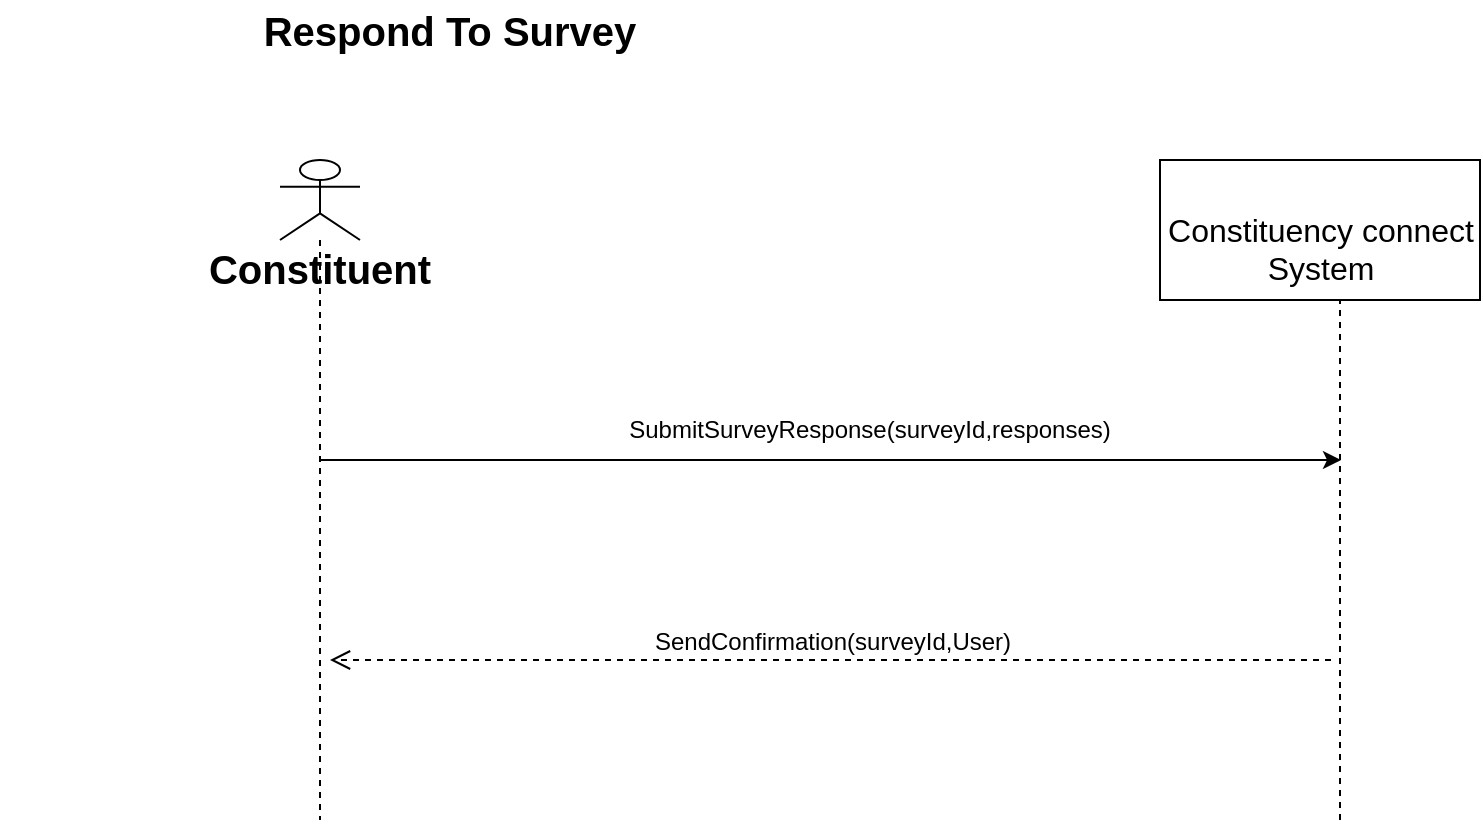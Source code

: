 <mxfile version="24.2.5" type="device">
  <diagram name="Page-1" id="SHXwbYo3fdGY5HacOp_-">
    <mxGraphModel dx="1050" dy="629" grid="1" gridSize="10" guides="1" tooltips="1" connect="1" arrows="1" fold="1" page="1" pageScale="1" pageWidth="850" pageHeight="1100" math="0" shadow="0">
      <root>
        <mxCell id="0" />
        <mxCell id="1" parent="0" />
        <mxCell id="kiow5G0xSCx7wn_knXVw-1" value="Constituent" style="shape=umlLifeline;participant=umlActor;perimeter=lifelinePerimeter;whiteSpace=wrap;html=1;container=1;collapsible=0;recursiveResize=0;verticalAlign=top;spacingTop=36;outlineConnect=0;fontSize=20;fontStyle=1;size=40;" vertex="1" parent="1">
          <mxGeometry x="140" y="1020" width="40" height="330" as="geometry" />
        </mxCell>
        <mxCell id="kiow5G0xSCx7wn_knXVw-2" value="&lt;br&gt;&lt;div&gt;Constituency connect&lt;/div&gt;&lt;div&gt;System&lt;/div&gt;" style="html=1;align=center;verticalAlign=middle;dashed=0;fontSize=16;" vertex="1" parent="1">
          <mxGeometry x="580" y="1020" width="160" height="70" as="geometry" />
        </mxCell>
        <mxCell id="kiow5G0xSCx7wn_knXVw-3" value="" style="endArrow=none;dashed=1;html=1;rounded=0;entryX=0.5;entryY=1;entryDx=0;entryDy=0;" edge="1" parent="1">
          <mxGeometry width="50" height="50" relative="1" as="geometry">
            <mxPoint x="670" y="1350" as="sourcePoint" />
            <mxPoint x="670" y="1090" as="targetPoint" />
          </mxGeometry>
        </mxCell>
        <mxCell id="kiow5G0xSCx7wn_knXVw-4" value="" style="endArrow=classic;html=1;rounded=0;" edge="1" parent="1" source="kiow5G0xSCx7wn_knXVw-1">
          <mxGeometry width="50" height="50" relative="1" as="geometry">
            <mxPoint x="230" y="1170" as="sourcePoint" />
            <mxPoint x="670.5" y="1170" as="targetPoint" />
            <Array as="points">
              <mxPoint x="550.5" y="1170" />
            </Array>
          </mxGeometry>
        </mxCell>
        <mxCell id="kiow5G0xSCx7wn_knXVw-5" value="SubmitSurveyResponse(surveyId,responses)" style="text;html=1;strokeColor=none;fillColor=none;align=center;verticalAlign=middle;whiteSpace=wrap;rounded=0;" vertex="1" parent="1">
          <mxGeometry x="330" y="1140" width="210" height="30" as="geometry" />
        </mxCell>
        <mxCell id="kiow5G0xSCx7wn_knXVw-6" value="SendConfirmation(surveyId,User)" style="html=1;verticalAlign=bottom;endArrow=open;dashed=1;endSize=8;curved=0;rounded=0;fontSize=12;" edge="1" parent="1">
          <mxGeometry x="-0.001" relative="1" as="geometry">
            <mxPoint x="665.5" y="1270" as="sourcePoint" />
            <mxPoint x="165" y="1270" as="targetPoint" />
            <mxPoint as="offset" />
          </mxGeometry>
        </mxCell>
        <mxCell id="kiow5G0xSCx7wn_knXVw-7" value="Respond To Survey" style="text;html=1;align=center;verticalAlign=middle;whiteSpace=wrap;rounded=0;fontStyle=1;fontSize=20;" vertex="1" parent="1">
          <mxGeometry y="940" width="450" height="30" as="geometry" />
        </mxCell>
      </root>
    </mxGraphModel>
  </diagram>
</mxfile>
